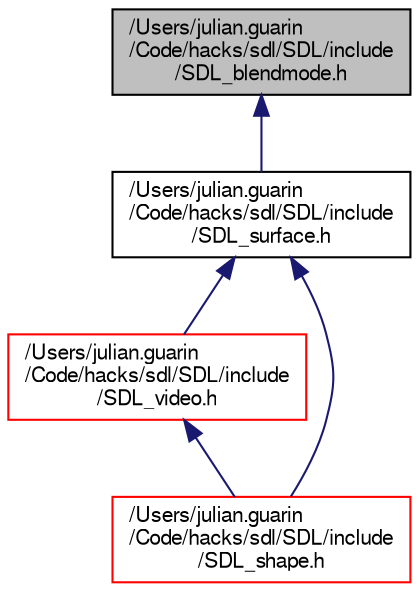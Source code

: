 digraph "/Users/julian.guarin/Code/hacks/sdl/SDL/include/SDL_blendmode.h"
{
  edge [fontname="FreeSans",fontsize="10",labelfontname="FreeSans",labelfontsize="10"];
  node [fontname="FreeSans",fontsize="10",shape=record];
  Node3 [label="/Users/julian.guarin\l/Code/hacks/sdl/SDL/include\l/SDL_blendmode.h",height=0.2,width=0.4,color="black", fillcolor="grey75", style="filled", fontcolor="black"];
  Node3 -> Node4 [dir="back",color="midnightblue",fontsize="10",style="solid",fontname="FreeSans"];
  Node4 [label="/Users/julian.guarin\l/Code/hacks/sdl/SDL/include\l/SDL_surface.h",height=0.2,width=0.4,color="black", fillcolor="white", style="filled",URL="$d4/d6d/_s_d_l__surface_8h.html"];
  Node4 -> Node5 [dir="back",color="midnightblue",fontsize="10",style="solid",fontname="FreeSans"];
  Node5 [label="/Users/julian.guarin\l/Code/hacks/sdl/SDL/include\l/SDL_video.h",height=0.2,width=0.4,color="red", fillcolor="white", style="filled",URL="$dc/d64/_s_d_l__video_8h.html"];
  Node5 -> Node19 [dir="back",color="midnightblue",fontsize="10",style="solid",fontname="FreeSans"];
  Node19 [label="/Users/julian.guarin\l/Code/hacks/sdl/SDL/include\l/SDL_shape.h",height=0.2,width=0.4,color="red", fillcolor="white", style="filled",URL="$dc/d20/_s_d_l__shape_8h.html"];
  Node4 -> Node19 [dir="back",color="midnightblue",fontsize="10",style="solid",fontname="FreeSans"];
}
